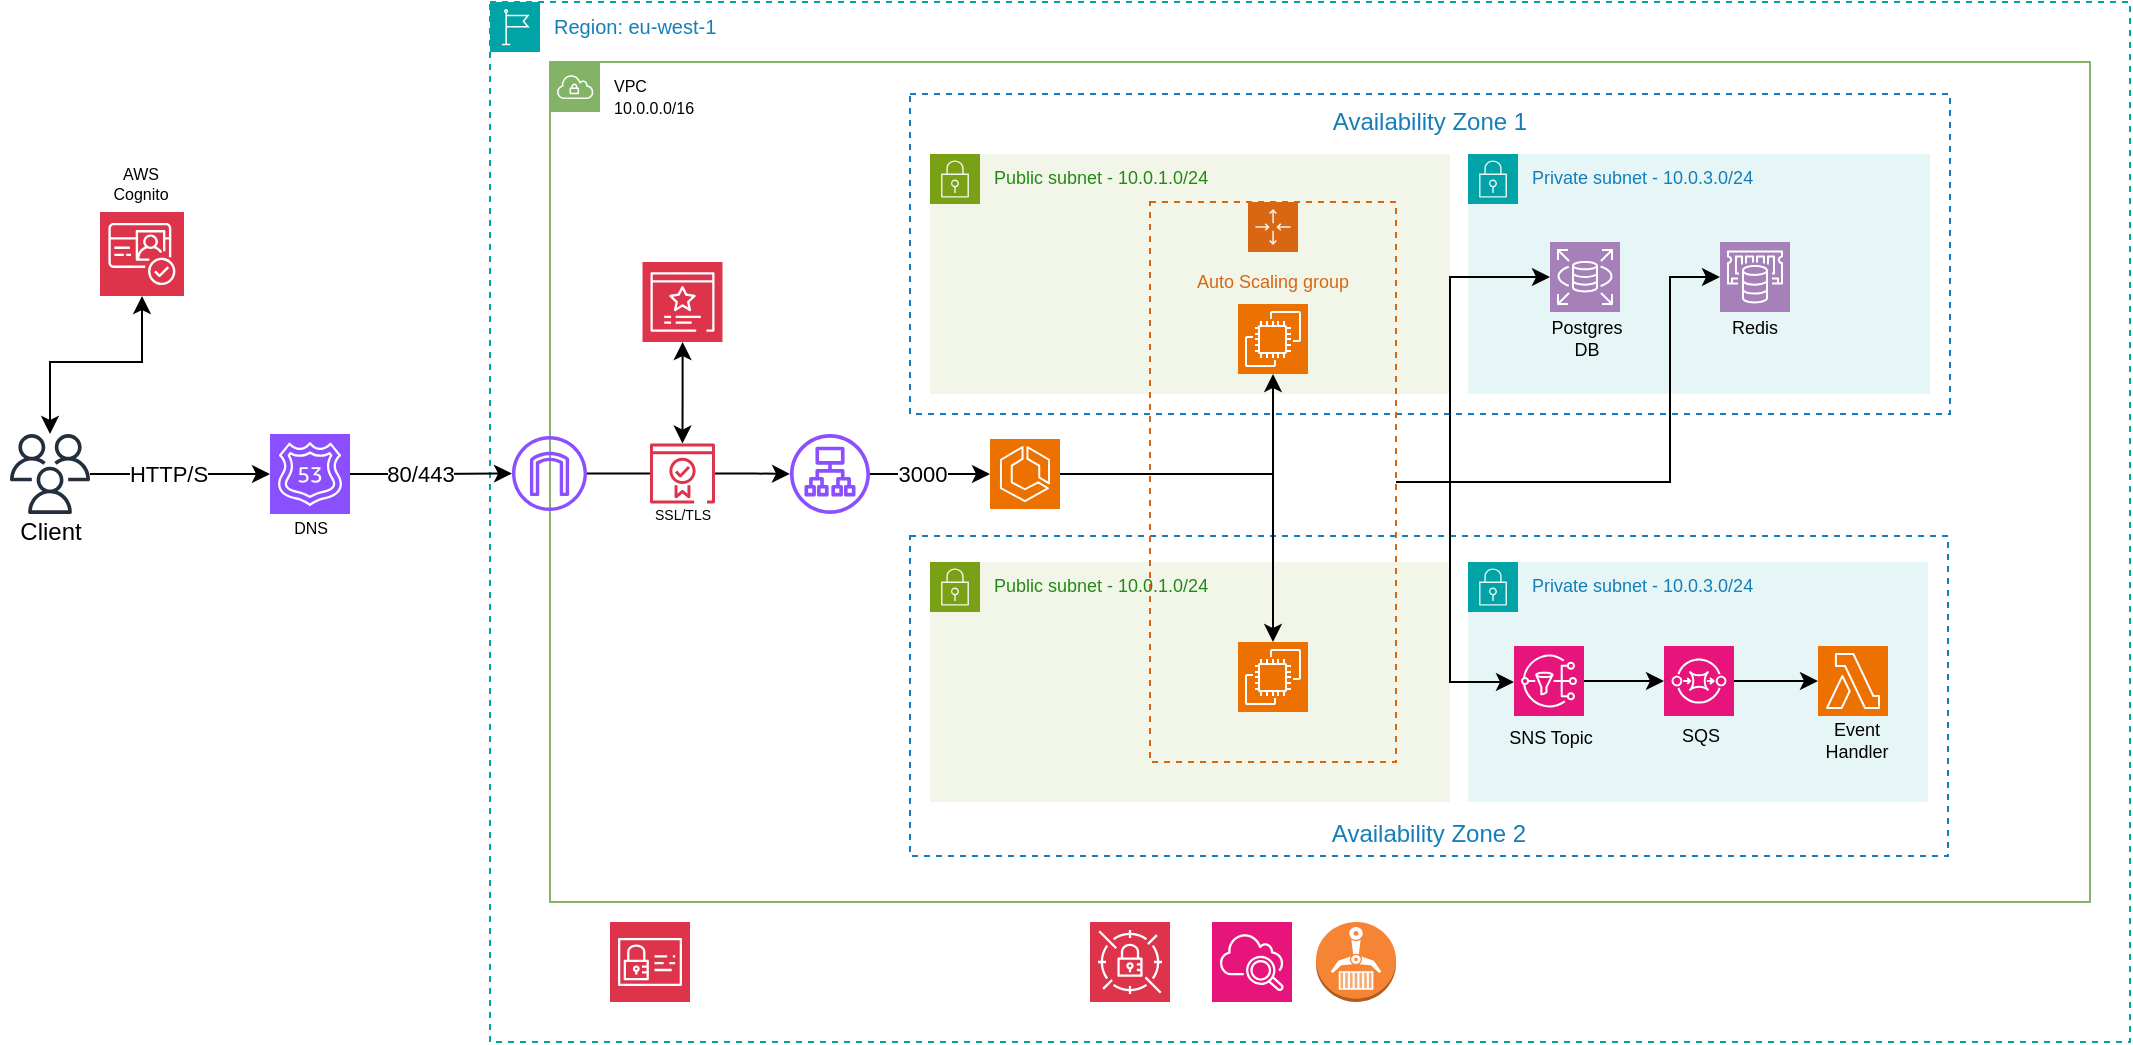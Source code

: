 <mxfile version="28.0.7">
  <diagram name="Page-1" id="gxR2FTt5Hdwa4QH0Jlns">
    <mxGraphModel dx="1031" dy="590" grid="1" gridSize="10" guides="1" tooltips="1" connect="1" arrows="1" fold="1" page="1" pageScale="1" pageWidth="827" pageHeight="1169" math="0" shadow="0">
      <root>
        <mxCell id="0" />
        <mxCell id="1" parent="0" />
        <mxCell id="491mZs6GS_H7Q8-jerja-6" value="&lt;font style=&quot;font-size: 8px;&quot;&gt;VPC&lt;/font&gt;&lt;div&gt;&lt;font style=&quot;font-size: 8px;&quot;&gt;10.0.0.0/16&lt;/font&gt;&lt;/div&gt;" style="sketch=0;outlineConnect=0;html=1;whiteSpace=wrap;fontSize=9;fontStyle=0;shape=mxgraph.aws4.group;grIcon=mxgraph.aws4.group_vpc;strokeColor=#82b366;fillColor=none;verticalAlign=top;align=left;spacingLeft=30;dashed=0;" parent="1" vertex="1">
          <mxGeometry x="400" y="40" width="770" height="420" as="geometry" />
        </mxCell>
        <mxCell id="f_mdxcud1vT5GyGsRlhA-64" value="Availability Zone 2" style="fillColor=none;strokeColor=#147EBA;dashed=1;verticalAlign=top;fontStyle=0;fontColor=#147EBA;whiteSpace=wrap;html=1;spacing=137;" parent="1" vertex="1">
          <mxGeometry x="580" y="277" width="519" height="160" as="geometry" />
        </mxCell>
        <mxCell id="f_mdxcud1vT5GyGsRlhA-63" value="Availability Zone 1" style="fillColor=none;strokeColor=#147EBA;dashed=1;verticalAlign=top;fontStyle=0;fontColor=#147EBA;whiteSpace=wrap;html=1;" parent="1" vertex="1">
          <mxGeometry x="580" y="56" width="520" height="160" as="geometry" />
        </mxCell>
        <mxCell id="491mZs6GS_H7Q8-jerja-5" value="Region: eu-west-1" style="points=[[0,0],[0.25,0],[0.5,0],[0.75,0],[1,0],[1,0.25],[1,0.5],[1,0.75],[1,1],[0.75,1],[0.5,1],[0.25,1],[0,1],[0,0.75],[0,0.5],[0,0.25]];outlineConnect=0;gradientColor=none;html=1;whiteSpace=wrap;fontSize=10;fontStyle=0;container=0;pointerEvents=0;collapsible=0;recursiveResize=0;shape=mxgraph.aws4.group;grIcon=mxgraph.aws4.group_region;strokeColor=#00A4A6;fillColor=none;verticalAlign=top;align=left;spacingLeft=30;fontColor=#147EBA;dashed=1;" parent="1" vertex="1">
          <mxGeometry x="370" y="10" width="820" height="520" as="geometry" />
        </mxCell>
        <mxCell id="491mZs6GS_H7Q8-jerja-22" value="Public subnet - 10.0.1.0/24" style="points=[[0,0],[0.25,0],[0.5,0],[0.75,0],[1,0],[1,0.25],[1,0.5],[1,0.75],[1,1],[0.75,1],[0.5,1],[0.25,1],[0,1],[0,0.75],[0,0.5],[0,0.25]];outlineConnect=0;gradientColor=none;html=1;fontSize=9;fontStyle=0;container=1;pointerEvents=0;collapsible=0;recursiveResize=0;shape=mxgraph.aws4.group;grIcon=mxgraph.aws4.group_security_group;grStroke=0;strokeColor=#7AA116;fillColor=#F2F6E8;verticalAlign=top;align=left;spacingLeft=30;fontColor=#248814;dashed=0;whiteSpace=wrap;" parent="1" vertex="1">
          <mxGeometry x="590" y="86" width="260" height="120" as="geometry" />
        </mxCell>
        <mxCell id="491mZs6GS_H7Q8-jerja-1" value="" style="sketch=0;outlineConnect=0;fontColor=#232F3E;gradientColor=none;fillColor=#232F3D;strokeColor=none;dashed=0;verticalLabelPosition=bottom;verticalAlign=top;align=center;html=1;fontSize=12;fontStyle=0;aspect=fixed;pointerEvents=1;shape=mxgraph.aws4.users;" parent="1" vertex="1">
          <mxGeometry x="130" y="226" width="40" height="40" as="geometry" />
        </mxCell>
        <mxCell id="491mZs6GS_H7Q8-jerja-40" style="edgeStyle=orthogonalEdgeStyle;rounded=0;orthogonalLoop=1;jettySize=auto;html=1;" parent="1" source="491mZs6GS_H7Q8-jerja-2" target="491mZs6GS_H7Q8-jerja-7" edge="1">
          <mxGeometry relative="1" as="geometry" />
        </mxCell>
        <mxCell id="f_mdxcud1vT5GyGsRlhA-16" value="80/443" style="edgeLabel;html=1;align=center;verticalAlign=middle;resizable=0;points=[];" parent="491mZs6GS_H7Q8-jerja-40" vertex="1" connectable="0">
          <mxGeometry x="-0.302" y="3" relative="1" as="geometry">
            <mxPoint x="6" y="3" as="offset" />
          </mxGeometry>
        </mxCell>
        <mxCell id="491mZs6GS_H7Q8-jerja-72" style="edgeStyle=orthogonalEdgeStyle;rounded=0;orthogonalLoop=1;jettySize=auto;html=1;entryX=0;entryY=0.5;entryDx=0;entryDy=0;entryPerimeter=0;" parent="1" source="491mZs6GS_H7Q8-jerja-1" target="491mZs6GS_H7Q8-jerja-2" edge="1">
          <mxGeometry relative="1" as="geometry" />
        </mxCell>
        <mxCell id="f_mdxcud1vT5GyGsRlhA-36" value="HTTP/S" style="edgeLabel;html=1;align=center;verticalAlign=middle;resizable=0;points=[];" parent="491mZs6GS_H7Q8-jerja-72" vertex="1" connectable="0">
          <mxGeometry x="-0.418" y="-2" relative="1" as="geometry">
            <mxPoint x="13" y="-2" as="offset" />
          </mxGeometry>
        </mxCell>
        <mxCell id="f_mdxcud1vT5GyGsRlhA-1" value="Client" style="text;html=1;align=center;verticalAlign=middle;resizable=0;points=[];autosize=1;strokeColor=none;fillColor=none;" parent="1" vertex="1">
          <mxGeometry x="125" y="260" width="50" height="30" as="geometry" />
        </mxCell>
        <mxCell id="491mZs6GS_H7Q8-jerja-44" value="Private subnet - 10.0.3.0/24" style="points=[[0,0],[0.25,0],[0.5,0],[0.75,0],[1,0],[1,0.25],[1,0.5],[1,0.75],[1,1],[0.75,1],[0.5,1],[0.25,1],[0,1],[0,0.75],[0,0.5],[0,0.25]];outlineConnect=0;gradientColor=none;html=1;whiteSpace=wrap;fontSize=9;fontStyle=0;container=1;pointerEvents=0;collapsible=0;recursiveResize=0;shape=mxgraph.aws4.group;grIcon=mxgraph.aws4.group_security_group;grStroke=0;strokeColor=#00A4A6;fillColor=#E6F6F7;verticalAlign=top;align=left;spacingLeft=30;fontColor=#147EBA;dashed=0;" parent="1" vertex="1">
          <mxGeometry x="859" y="86" width="231" height="120" as="geometry" />
        </mxCell>
        <mxCell id="491mZs6GS_H7Q8-jerja-59" value="" style="sketch=0;points=[[0,0,0],[0.25,0,0],[0.5,0,0],[0.75,0,0],[1,0,0],[0,1,0],[0.25,1,0],[0.5,1,0],[0.75,1,0],[1,1,0],[0,0.25,0],[0,0.5,0],[0,0.75,0],[1,0.25,0],[1,0.5,0],[1,0.75,0]];outlineConnect=0;fontColor=#232F3E;fillColor=#A680B8;strokeColor=#ffffff;dashed=0;verticalLabelPosition=bottom;verticalAlign=top;align=center;html=1;fontSize=12;fontStyle=0;aspect=fixed;shape=mxgraph.aws4.resourceIcon;resIcon=mxgraph.aws4.elasticache;" parent="491mZs6GS_H7Q8-jerja-44" vertex="1">
          <mxGeometry x="126" y="44" width="35" height="35" as="geometry" />
        </mxCell>
        <mxCell id="f_mdxcud1vT5GyGsRlhA-9" style="edgeStyle=orthogonalEdgeStyle;rounded=0;orthogonalLoop=1;jettySize=auto;html=1;" parent="1" source="f_mdxcud1vT5GyGsRlhA-7" target="f_mdxcud1vT5GyGsRlhA-5" edge="1">
          <mxGeometry relative="1" as="geometry" />
        </mxCell>
        <mxCell id="f_mdxcud1vT5GyGsRlhA-33" value="" style="sketch=0;points=[[0,0,0],[0.25,0,0],[0.5,0,0],[0.75,0,0],[1,0,0],[0,1,0],[0.25,1,0],[0.5,1,0],[0.75,1,0],[1,1,0],[0,0.25,0],[0,0.5,0],[0,0.75,0],[1,0.25,0],[1,0.5,0],[1,0.75,0]];outlineConnect=0;fontColor=#232F3E;fillColor=#DD344C;strokeColor=#ffffff;dashed=0;verticalLabelPosition=bottom;verticalAlign=top;align=center;html=1;fontSize=12;fontStyle=0;aspect=fixed;shape=mxgraph.aws4.resourceIcon;resIcon=mxgraph.aws4.cognito;" parent="1" vertex="1">
          <mxGeometry x="175" y="115" width="42" height="42" as="geometry" />
        </mxCell>
        <mxCell id="f_mdxcud1vT5GyGsRlhA-34" style="edgeStyle=orthogonalEdgeStyle;rounded=0;orthogonalLoop=1;jettySize=auto;html=1;entryX=0.5;entryY=1;entryDx=0;entryDy=0;entryPerimeter=0;startArrow=classic;startFill=1;" parent="1" source="491mZs6GS_H7Q8-jerja-1" target="f_mdxcud1vT5GyGsRlhA-33" edge="1">
          <mxGeometry relative="1" as="geometry">
            <Array as="points">
              <mxPoint x="150" y="190" />
              <mxPoint x="196" y="190" />
            </Array>
          </mxGeometry>
        </mxCell>
        <mxCell id="f_mdxcud1vT5GyGsRlhA-38" value="" style="sketch=0;points=[[0,0,0],[0.25,0,0],[0.5,0,0],[0.75,0,0],[1,0,0],[0,1,0],[0.25,1,0],[0.5,1,0],[0.75,1,0],[1,1,0],[0,0.25,0],[0,0.5,0],[0,0.75,0],[1,0.25,0],[1,0.5,0],[1,0.75,0]];outlineConnect=0;fontColor=#232F3E;fillColor=#DD344C;strokeColor=#ffffff;dashed=0;verticalLabelPosition=bottom;verticalAlign=top;align=center;html=1;fontSize=12;fontStyle=0;aspect=fixed;shape=mxgraph.aws4.resourceIcon;resIcon=mxgraph.aws4.identity_and_access_management;" parent="1" vertex="1">
          <mxGeometry x="430" y="470" width="40" height="40" as="geometry" />
        </mxCell>
        <mxCell id="f_mdxcud1vT5GyGsRlhA-42" value="AWS&lt;div&gt;Cognito&lt;/div&gt;" style="text;html=1;align=center;verticalAlign=middle;resizable=0;points=[];autosize=1;strokeColor=none;fillColor=none;fontSize=8;" parent="1" vertex="1">
          <mxGeometry x="170" y="86" width="50" height="30" as="geometry" />
        </mxCell>
        <mxCell id="f_mdxcud1vT5GyGsRlhA-8" style="edgeStyle=orthogonalEdgeStyle;rounded=0;orthogonalLoop=1;jettySize=auto;html=1;endArrow=none;startFill=0;" parent="1" source="491mZs6GS_H7Q8-jerja-7" target="f_mdxcud1vT5GyGsRlhA-7" edge="1">
          <mxGeometry relative="1" as="geometry" />
        </mxCell>
        <mxCell id="491mZs6GS_H7Q8-jerja-7" value="" style="sketch=0;outlineConnect=0;fontColor=#232F3E;gradientColor=none;fillColor=#8C4FFF;strokeColor=none;dashed=0;verticalLabelPosition=bottom;verticalAlign=top;align=center;html=1;fontSize=12;fontStyle=0;aspect=fixed;pointerEvents=1;shape=mxgraph.aws4.internet_gateway;" parent="1" vertex="1">
          <mxGeometry x="381" y="227" width="37.5" height="37.5" as="geometry" />
        </mxCell>
        <mxCell id="491mZs6GS_H7Q8-jerja-66" value="" style="outlineConnect=0;dashed=0;verticalLabelPosition=bottom;verticalAlign=top;align=center;html=1;shape=mxgraph.aws3.ecr;fillColor=#F58534;gradientColor=none;" parent="1" vertex="1">
          <mxGeometry x="783" y="470" width="40" height="40" as="geometry" />
        </mxCell>
        <mxCell id="f_mdxcud1vT5GyGsRlhA-6" value="" style="sketch=0;points=[[0,0,0],[0.25,0,0],[0.5,0,0],[0.75,0,0],[1,0,0],[0,1,0],[0.25,1,0],[0.5,1,0],[0.75,1,0],[1,1,0],[0,0.25,0],[0,0.5,0],[0,0.75,0],[1,0.25,0],[1,0.5,0],[1,0.75,0]];outlineConnect=0;fontColor=#232F3E;fillColor=#DD344C;strokeColor=#ffffff;dashed=0;verticalLabelPosition=bottom;verticalAlign=top;align=center;html=1;fontSize=12;fontStyle=0;aspect=fixed;shape=mxgraph.aws4.resourceIcon;resIcon=mxgraph.aws4.certificate_manager_3;" parent="1" vertex="1">
          <mxGeometry x="446.25" y="140" width="40" height="40" as="geometry" />
        </mxCell>
        <mxCell id="f_mdxcud1vT5GyGsRlhA-10" style="edgeStyle=orthogonalEdgeStyle;rounded=0;orthogonalLoop=1;jettySize=auto;html=1;startArrow=classic;startFill=1;" parent="1" source="f_mdxcud1vT5GyGsRlhA-6" target="f_mdxcud1vT5GyGsRlhA-7" edge="1">
          <mxGeometry relative="1" as="geometry" />
        </mxCell>
        <mxCell id="491mZs6GS_H7Q8-jerja-67" value="" style="sketch=0;points=[[0,0,0],[0.25,0,0],[0.5,0,0],[0.75,0,0],[1,0,0],[0,1,0],[0.25,1,0],[0.5,1,0],[0.75,1,0],[1,1,0],[0,0.25,0],[0,0.5,0],[0,0.75,0],[1,0.25,0],[1,0.5,0],[1,0.75,0]];points=[[0,0,0],[0.25,0,0],[0.5,0,0],[0.75,0,0],[1,0,0],[0,1,0],[0.25,1,0],[0.5,1,0],[0.75,1,0],[1,1,0],[0,0.25,0],[0,0.5,0],[0,0.75,0],[1,0.25,0],[1,0.5,0],[1,0.75,0]];outlineConnect=0;fontColor=#232F3E;fillColor=#E7157B;strokeColor=#ffffff;dashed=0;verticalLabelPosition=bottom;verticalAlign=top;align=center;html=1;fontSize=12;fontStyle=0;aspect=fixed;shape=mxgraph.aws4.resourceIcon;resIcon=mxgraph.aws4.cloudwatch_2;" parent="1" vertex="1">
          <mxGeometry x="731" y="470" width="40" height="40" as="geometry" />
        </mxCell>
        <mxCell id="491mZs6GS_H7Q8-jerja-68" value="" style="sketch=0;points=[[0,0,0],[0.25,0,0],[0.5,0,0],[0.75,0,0],[1,0,0],[0,1,0],[0.25,1,0],[0.5,1,0],[0.75,1,0],[1,1,0],[0,0.25,0],[0,0.5,0],[0,0.75,0],[1,0.25,0],[1,0.5,0],[1,0.75,0]];outlineConnect=0;fontColor=#232F3E;fillColor=#DD344C;strokeColor=#ffffff;dashed=0;verticalLabelPosition=bottom;verticalAlign=top;align=center;html=1;fontSize=12;fontStyle=0;aspect=fixed;shape=mxgraph.aws4.resourceIcon;resIcon=mxgraph.aws4.secrets_manager;" parent="1" vertex="1">
          <mxGeometry x="670" y="470" width="40" height="40" as="geometry" />
        </mxCell>
        <mxCell id="f_mdxcud1vT5GyGsRlhA-43" value="" style="group" parent="1" vertex="1" connectable="0">
          <mxGeometry x="550" y="220" width="45" height="70" as="geometry" />
        </mxCell>
        <mxCell id="f_mdxcud1vT5GyGsRlhA-44" value="Public subnet - 10.0.1.0/24" style="points=[[0,0],[0.25,0],[0.5,0],[0.75,0],[1,0],[1,0.25],[1,0.5],[1,0.75],[1,1],[0.75,1],[0.5,1],[0.25,1],[0,1],[0,0.75],[0,0.5],[0,0.25]];outlineConnect=0;gradientColor=none;html=1;fontSize=9;fontStyle=0;container=1;pointerEvents=0;collapsible=0;recursiveResize=0;shape=mxgraph.aws4.group;grIcon=mxgraph.aws4.group_security_group;grStroke=0;strokeColor=#7AA116;fillColor=#F2F6E8;verticalAlign=top;align=left;spacingLeft=30;fontColor=#248814;dashed=0;whiteSpace=wrap;" parent="1" vertex="1">
          <mxGeometry x="590" y="290" width="260" height="120" as="geometry" />
        </mxCell>
        <mxCell id="f_mdxcud1vT5GyGsRlhA-46" value="&lt;font style=&quot;font-size: 9px; line-height: 90%;&quot;&gt;Auto Scaling group&lt;/font&gt;" style="points=[[0,0],[0.25,0],[0.5,0],[0.75,0],[1,0],[1,0.25],[1,0.5],[1,0.75],[1,1],[0.75,1],[0.5,1],[0.25,1],[0,1],[0,0.75],[0,0.5],[0,0.25]];outlineConnect=0;gradientColor=none;html=1;whiteSpace=wrap;fontSize=12;fontStyle=0;container=1;pointerEvents=0;collapsible=0;recursiveResize=0;shape=mxgraph.aws4.groupCenter;grIcon=mxgraph.aws4.group_auto_scaling_group;grStroke=1;strokeColor=#D86613;fillColor=none;verticalAlign=top;align=center;fontColor=#D86613;dashed=1;spacingTop=25;" parent="1" vertex="1">
          <mxGeometry x="700" y="110" width="123" height="280" as="geometry" />
        </mxCell>
        <mxCell id="f_mdxcud1vT5GyGsRlhA-52" value="" style="sketch=0;points=[[0,0,0],[0.25,0,0],[0.5,0,0],[0.75,0,0],[1,0,0],[0,1,0],[0.25,1,0],[0.5,1,0],[0.75,1,0],[1,1,0],[0,0.25,0],[0,0.5,0],[0,0.75,0],[1,0.25,0],[1,0.5,0],[1,0.75,0]];outlineConnect=0;fontColor=#232F3E;fillColor=#ED7100;strokeColor=#ffffff;dashed=0;verticalLabelPosition=bottom;verticalAlign=top;align=center;html=1;fontSize=12;fontStyle=0;aspect=fixed;shape=mxgraph.aws4.resourceIcon;resIcon=mxgraph.aws4.ec2;" parent="f_mdxcud1vT5GyGsRlhA-46" vertex="1">
          <mxGeometry x="44" y="51" width="35" height="35" as="geometry" />
        </mxCell>
        <mxCell id="f_mdxcud1vT5GyGsRlhA-53" value="" style="sketch=0;points=[[0,0,0],[0.25,0,0],[0.5,0,0],[0.75,0,0],[1,0,0],[0,1,0],[0.25,1,0],[0.5,1,0],[0.75,1,0],[1,1,0],[0,0.25,0],[0,0.5,0],[0,0.75,0],[1,0.25,0],[1,0.5,0],[1,0.75,0]];outlineConnect=0;fontColor=#232F3E;fillColor=#ED7100;strokeColor=#ffffff;dashed=0;verticalLabelPosition=bottom;verticalAlign=top;align=center;html=1;fontSize=12;fontStyle=0;aspect=fixed;shape=mxgraph.aws4.resourceIcon;resIcon=mxgraph.aws4.ec2;" parent="f_mdxcud1vT5GyGsRlhA-46" vertex="1">
          <mxGeometry x="44" y="220" width="35" height="35" as="geometry" />
        </mxCell>
        <mxCell id="f_mdxcud1vT5GyGsRlhA-5" value="" style="sketch=0;outlineConnect=0;fontColor=#232F3E;gradientColor=none;fillColor=#8C4FFF;strokeColor=none;dashed=0;verticalLabelPosition=bottom;verticalAlign=top;align=center;html=1;fontSize=12;fontStyle=0;aspect=fixed;pointerEvents=1;shape=mxgraph.aws4.application_load_balancer;" parent="1" vertex="1">
          <mxGeometry x="520" y="226" width="40" height="40" as="geometry" />
        </mxCell>
        <mxCell id="f_mdxcud1vT5GyGsRlhA-65" value="" style="group" parent="1" vertex="1" connectable="0">
          <mxGeometry x="441" y="230.75" width="50" height="46.25" as="geometry" />
        </mxCell>
        <mxCell id="f_mdxcud1vT5GyGsRlhA-39" value="SSL/TLS" style="text;html=1;align=center;verticalAlign=middle;resizable=0;points=[];autosize=1;strokeColor=none;fillColor=none;fontSize=7;" parent="f_mdxcud1vT5GyGsRlhA-65" vertex="1">
          <mxGeometry y="26.25" width="50" height="20" as="geometry" />
        </mxCell>
        <mxCell id="f_mdxcud1vT5GyGsRlhA-7" value="" style="sketch=0;outlineConnect=0;fontColor=#232F3E;gradientColor=none;fillColor=#DD344C;strokeColor=none;dashed=0;verticalLabelPosition=bottom;verticalAlign=top;align=center;html=1;fontSize=12;fontStyle=0;aspect=fixed;pointerEvents=1;shape=mxgraph.aws4.certificate_manager_2;" parent="f_mdxcud1vT5GyGsRlhA-65" vertex="1">
          <mxGeometry x="9" width="32.5" height="30" as="geometry" />
        </mxCell>
        <mxCell id="f_mdxcud1vT5GyGsRlhA-66" value="" style="group" parent="1" vertex="1" connectable="0">
          <mxGeometry x="260" y="226" width="40" height="57" as="geometry" />
        </mxCell>
        <mxCell id="491mZs6GS_H7Q8-jerja-2" value="" style="points=[[0,0,0],[0.25,0,0],[0.5,0,0],[0.75,0,0],[1,0,0],[0,1,0],[0.25,1,0],[0.5,1,0],[0.75,1,0],[1,1,0],[0,0.25,0],[0,0.5,0],[0,0.75,0],[1,0.25,0],[1,0.5,0],[1,0.75,0]];outlineConnect=0;fontColor=#232F3E;fillColor=#8C4FFF;strokeColor=#ffffff;dashed=0;verticalLabelPosition=bottom;verticalAlign=top;align=center;html=1;fontSize=12;fontStyle=0;aspect=fixed;shape=mxgraph.aws4.resourceIcon;resIcon=mxgraph.aws4.route_53;shadow=0;" parent="f_mdxcud1vT5GyGsRlhA-66" vertex="1">
          <mxGeometry width="40" height="40" as="geometry" />
        </mxCell>
        <mxCell id="f_mdxcud1vT5GyGsRlhA-41" value="DNS" style="text;html=1;align=center;verticalAlign=middle;resizable=0;points=[];autosize=1;strokeColor=none;fillColor=none;fontSize=8;" parent="f_mdxcud1vT5GyGsRlhA-66" vertex="1">
          <mxGeometry y="37" width="40" height="20" as="geometry" />
        </mxCell>
        <mxCell id="f_mdxcud1vT5GyGsRlhA-67" style="edgeStyle=orthogonalEdgeStyle;rounded=0;orthogonalLoop=1;jettySize=auto;html=1;entryX=0;entryY=0.5;entryDx=0;entryDy=0;entryPerimeter=0;" parent="1" source="f_mdxcud1vT5GyGsRlhA-5" target="f_mdxcud1vT5GyGsRlhA-51" edge="1">
          <mxGeometry relative="1" as="geometry" />
        </mxCell>
        <mxCell id="f_mdxcud1vT5GyGsRlhA-68" value="3000" style="edgeLabel;html=1;align=center;verticalAlign=middle;resizable=0;points=[];" parent="f_mdxcud1vT5GyGsRlhA-67" vertex="1" connectable="0">
          <mxGeometry x="-0.622" relative="1" as="geometry">
            <mxPoint x="14" as="offset" />
          </mxGeometry>
        </mxCell>
        <mxCell id="f_mdxcud1vT5GyGsRlhA-51" value="" style="sketch=0;points=[[0,0,0],[0.25,0,0],[0.5,0,0],[0.75,0,0],[1,0,0],[0,1,0],[0.25,1,0],[0.5,1,0],[0.75,1,0],[1,1,0],[0,0.25,0],[0,0.5,0],[0,0.75,0],[1,0.25,0],[1,0.5,0],[1,0.75,0]];outlineConnect=0;fontColor=#232F3E;fillColor=#ED7100;strokeColor=#ffffff;dashed=0;verticalLabelPosition=bottom;verticalAlign=top;align=center;html=1;fontSize=12;fontStyle=0;aspect=fixed;shape=mxgraph.aws4.resourceIcon;resIcon=mxgraph.aws4.ecs;" parent="1" vertex="1">
          <mxGeometry x="620" y="228.5" width="35" height="35" as="geometry" />
        </mxCell>
        <mxCell id="f_mdxcud1vT5GyGsRlhA-73" style="edgeStyle=orthogonalEdgeStyle;rounded=0;orthogonalLoop=1;jettySize=auto;html=1;entryX=0.5;entryY=1;entryDx=0;entryDy=0;entryPerimeter=0;" parent="1" source="f_mdxcud1vT5GyGsRlhA-51" target="f_mdxcud1vT5GyGsRlhA-52" edge="1">
          <mxGeometry relative="1" as="geometry" />
        </mxCell>
        <mxCell id="f_mdxcud1vT5GyGsRlhA-74" style="edgeStyle=orthogonalEdgeStyle;rounded=0;orthogonalLoop=1;jettySize=auto;html=1;entryX=0.5;entryY=0;entryDx=0;entryDy=0;entryPerimeter=0;" parent="1" source="f_mdxcud1vT5GyGsRlhA-51" target="f_mdxcud1vT5GyGsRlhA-53" edge="1">
          <mxGeometry relative="1" as="geometry" />
        </mxCell>
        <mxCell id="tvD9chaPKlekloA3Q7MS-10" style="edgeStyle=orthogonalEdgeStyle;rounded=0;orthogonalLoop=1;jettySize=auto;html=1;entryX=0;entryY=0.5;entryDx=0;entryDy=0;entryPerimeter=0;" parent="1" source="f_mdxcud1vT5GyGsRlhA-46" target="491mZs6GS_H7Q8-jerja-53" edge="1">
          <mxGeometry relative="1" as="geometry">
            <mxPoint x="860" y="148" as="targetPoint" />
            <Array as="points">
              <mxPoint x="850" y="250" />
              <mxPoint x="850" y="148" />
            </Array>
          </mxGeometry>
        </mxCell>
        <mxCell id="tvD9chaPKlekloA3Q7MS-11" value="&lt;font style=&quot;font-size: 9px;&quot;&gt;Redis&lt;/font&gt;" style="text;html=1;align=center;verticalAlign=middle;resizable=0;points=[];autosize=1;strokeColor=none;fillColor=none;" parent="1" vertex="1">
          <mxGeometry x="977" y="157" width="50" height="30" as="geometry" />
        </mxCell>
        <mxCell id="tvD9chaPKlekloA3Q7MS-13" value="" style="group" parent="1" vertex="1" connectable="0">
          <mxGeometry x="888" y="130" width="60" height="67" as="geometry" />
        </mxCell>
        <mxCell id="491mZs6GS_H7Q8-jerja-53" value="" style="sketch=0;points=[[0,0,0],[0.25,0,0],[0.5,0,0],[0.75,0,0],[1,0,0],[0,1,0],[0.25,1,0],[0.5,1,0],[0.75,1,0],[1,1,0],[0,0.25,0],[0,0.5,0],[0,0.75,0],[1,0.25,0],[1,0.5,0],[1,0.75,0]];outlineConnect=0;fontColor=#232F3E;fillColor=#A680B8;strokeColor=#ffffff;dashed=0;verticalLabelPosition=bottom;verticalAlign=top;align=center;html=1;fontSize=12;fontStyle=0;aspect=fixed;shape=mxgraph.aws4.resourceIcon;resIcon=mxgraph.aws4.rds;" parent="tvD9chaPKlekloA3Q7MS-13" vertex="1">
          <mxGeometry x="12" width="35" height="35" as="geometry" />
        </mxCell>
        <mxCell id="tvD9chaPKlekloA3Q7MS-12" value="&lt;div style=&quot;line-height: 90%;&quot;&gt;&lt;font style=&quot;font-size: 9px; line-height: 90%;&quot;&gt;Postgres&lt;/font&gt;&lt;div&gt;&lt;font style=&quot;font-size: 9px; line-height: 90%;&quot;&gt;DB&lt;/font&gt;&lt;/div&gt;&lt;/div&gt;" style="text;html=1;align=center;verticalAlign=middle;resizable=0;points=[];autosize=1;strokeColor=none;fillColor=none;" parent="tvD9chaPKlekloA3Q7MS-13" vertex="1">
          <mxGeometry y="27" width="60" height="40" as="geometry" />
        </mxCell>
        <mxCell id="tvD9chaPKlekloA3Q7MS-14" value="" style="group" parent="1" vertex="1" connectable="0">
          <mxGeometry x="859" y="290" width="230" height="120" as="geometry" />
        </mxCell>
        <mxCell id="f_mdxcud1vT5GyGsRlhA-23" value="Private subnet - 10.0.3.0/24" style="points=[[0,0],[0.25,0],[0.5,0],[0.75,0],[1,0],[1,0.25],[1,0.5],[1,0.75],[1,1],[0.75,1],[0.5,1],[0.25,1],[0,1],[0,0.75],[0,0.5],[0,0.25]];outlineConnect=0;gradientColor=none;html=1;whiteSpace=wrap;fontSize=9;fontStyle=0;container=0;pointerEvents=0;collapsible=0;recursiveResize=0;shape=mxgraph.aws4.group;grIcon=mxgraph.aws4.group_security_group;grStroke=0;strokeColor=#00A4A6;fillColor=#E6F6F7;verticalAlign=top;align=left;spacingLeft=30;fontColor=#147EBA;dashed=0;" parent="tvD9chaPKlekloA3Q7MS-14" vertex="1">
          <mxGeometry width="230" height="120" as="geometry" />
        </mxCell>
        <mxCell id="491mZs6GS_H7Q8-jerja-91" value="" style="sketch=0;points=[[0,0,0],[0.25,0,0],[0.5,0,0],[0.75,0,0],[1,0,0],[0,1,0],[0.25,1,0],[0.5,1,0],[0.75,1,0],[1,1,0],[0,0.25,0],[0,0.5,0],[0,0.75,0],[1,0.25,0],[1,0.5,0],[1,0.75,0]];outlineConnect=0;fontColor=#232F3E;fillColor=#ED7100;strokeColor=#ffffff;dashed=0;verticalLabelPosition=bottom;verticalAlign=top;align=center;html=1;fontSize=12;fontStyle=0;aspect=fixed;shape=mxgraph.aws4.resourceIcon;resIcon=mxgraph.aws4.lambda;" parent="tvD9chaPKlekloA3Q7MS-14" vertex="1">
          <mxGeometry x="175" y="42" width="35" height="35" as="geometry" />
        </mxCell>
        <mxCell id="f_mdxcud1vT5GyGsRlhA-30" style="edgeStyle=orthogonalEdgeStyle;rounded=0;orthogonalLoop=1;jettySize=auto;html=1;entryX=0;entryY=0.5;entryDx=0;entryDy=0;entryPerimeter=0;" parent="tvD9chaPKlekloA3Q7MS-14" source="f_mdxcud1vT5GyGsRlhA-26" target="7bjNdaqAAWJVMaRxxmvR-1" edge="1">
          <mxGeometry relative="1" as="geometry">
            <mxPoint x="71.081" y="67.533" as="targetPoint" />
          </mxGeometry>
        </mxCell>
        <mxCell id="tvD9chaPKlekloA3Q7MS-6" value="" style="group" parent="tvD9chaPKlekloA3Q7MS-14" vertex="1" connectable="0">
          <mxGeometry x="5.5" y="42" width="70" height="60" as="geometry" />
        </mxCell>
        <mxCell id="f_mdxcud1vT5GyGsRlhA-26" value="" style="sketch=0;points=[[0,0,0],[0.25,0,0],[0.5,0,0],[0.75,0,0],[1,0,0],[0,1,0],[0.25,1,0],[0.5,1,0],[0.75,1,0],[1,1,0],[0,0.25,0],[0,0.5,0],[0,0.75,0],[1,0.25,0],[1,0.5,0],[1,0.75,0]];outlineConnect=0;fontColor=#232F3E;fillColor=#E7157B;strokeColor=#ffffff;dashed=0;verticalLabelPosition=bottom;verticalAlign=top;align=center;html=1;fontSize=12;fontStyle=0;aspect=fixed;shape=mxgraph.aws4.resourceIcon;resIcon=mxgraph.aws4.sns;" parent="tvD9chaPKlekloA3Q7MS-6" vertex="1">
          <mxGeometry x="17.5" width="35" height="35" as="geometry" />
        </mxCell>
        <mxCell id="tvD9chaPKlekloA3Q7MS-5" value="&lt;font style=&quot;font-size: 9px;&quot;&gt;SNS Topic&lt;/font&gt;" style="text;html=1;align=center;verticalAlign=middle;resizable=0;points=[];autosize=1;strokeColor=none;fillColor=none;" parent="tvD9chaPKlekloA3Q7MS-6" vertex="1">
          <mxGeometry y="30" width="70" height="30" as="geometry" />
        </mxCell>
        <mxCell id="tvD9chaPKlekloA3Q7MS-15" value="" style="group" parent="tvD9chaPKlekloA3Q7MS-14" vertex="1" connectable="0">
          <mxGeometry x="96" y="42" width="40" height="59" as="geometry" />
        </mxCell>
        <mxCell id="tvD9chaPKlekloA3Q7MS-7" value="&lt;font style=&quot;font-size: 9px;&quot;&gt;SQS&lt;/font&gt;" style="text;html=1;align=center;verticalAlign=middle;resizable=0;points=[];autosize=1;strokeColor=none;fillColor=none;" parent="tvD9chaPKlekloA3Q7MS-15" vertex="1">
          <mxGeometry y="29" width="40" height="30" as="geometry" />
        </mxCell>
        <mxCell id="7bjNdaqAAWJVMaRxxmvR-1" value="" style="sketch=0;points=[[0,0,0],[0.25,0,0],[0.5,0,0],[0.75,0,0],[1,0,0],[0,1,0],[0.25,1,0],[0.5,1,0],[0.75,1,0],[1,1,0],[0,0.25,0],[0,0.5,0],[0,0.75,0],[1,0.25,0],[1,0.5,0],[1,0.75,0]];outlineConnect=0;fontColor=#232F3E;fillColor=#E7157B;strokeColor=#ffffff;dashed=0;verticalLabelPosition=bottom;verticalAlign=top;align=center;html=1;fontSize=12;fontStyle=0;aspect=fixed;shape=mxgraph.aws4.resourceIcon;resIcon=mxgraph.aws4.sqs;" parent="tvD9chaPKlekloA3Q7MS-15" vertex="1">
          <mxGeometry x="2" width="35" height="35" as="geometry" />
        </mxCell>
        <mxCell id="Zxa6tM9XI1wKxxp_Bp0v-1" style="edgeStyle=orthogonalEdgeStyle;rounded=0;orthogonalLoop=1;jettySize=auto;html=1;entryX=0;entryY=0.5;entryDx=0;entryDy=0;entryPerimeter=0;" edge="1" parent="tvD9chaPKlekloA3Q7MS-14" source="7bjNdaqAAWJVMaRxxmvR-1" target="491mZs6GS_H7Q8-jerja-91">
          <mxGeometry relative="1" as="geometry" />
        </mxCell>
        <mxCell id="tvD9chaPKlekloA3Q7MS-8" value="&lt;div style=&quot;line-height: 90%;&quot;&gt;&lt;font style=&quot;line-height: 90%; font-size: 9px;&quot;&gt;Event&lt;/font&gt;&lt;div&gt;&lt;font style=&quot;line-height: 90%; font-size: 9px;&quot;&gt;Handler&lt;/font&gt;&lt;/div&gt;&lt;/div&gt;" style="text;html=1;align=center;verticalAlign=middle;resizable=0;points=[];autosize=1;strokeColor=none;fillColor=none;" parent="1" vertex="1">
          <mxGeometry x="1023" y="358" width="60" height="40" as="geometry" />
        </mxCell>
        <mxCell id="tvD9chaPKlekloA3Q7MS-1" style="edgeStyle=orthogonalEdgeStyle;rounded=0;orthogonalLoop=1;jettySize=auto;html=1;entryX=0;entryY=0.5;entryDx=0;entryDy=0;entryPerimeter=0;" parent="1" target="f_mdxcud1vT5GyGsRlhA-26" edge="1">
          <mxGeometry relative="1" as="geometry">
            <mxPoint x="823" y="250" as="sourcePoint" />
            <Array as="points">
              <mxPoint x="850" y="250" />
              <mxPoint x="850" y="350" />
              <mxPoint x="882" y="350" />
            </Array>
          </mxGeometry>
        </mxCell>
        <mxCell id="tvD9chaPKlekloA3Q7MS-17" style="edgeStyle=orthogonalEdgeStyle;rounded=0;orthogonalLoop=1;jettySize=auto;html=1;entryX=0;entryY=0.5;entryDx=0;entryDy=0;entryPerimeter=0;" parent="1" source="f_mdxcud1vT5GyGsRlhA-46" target="491mZs6GS_H7Q8-jerja-59" edge="1">
          <mxGeometry relative="1" as="geometry">
            <Array as="points">
              <mxPoint x="960" y="250" />
              <mxPoint x="960" y="148" />
            </Array>
          </mxGeometry>
        </mxCell>
      </root>
    </mxGraphModel>
  </diagram>
</mxfile>
